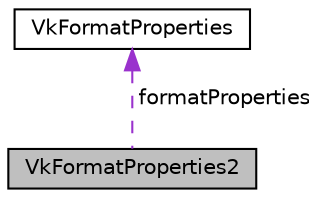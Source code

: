 digraph "VkFormatProperties2"
{
 // LATEX_PDF_SIZE
  edge [fontname="Helvetica",fontsize="10",labelfontname="Helvetica",labelfontsize="10"];
  node [fontname="Helvetica",fontsize="10",shape=record];
  Node1 [label="VkFormatProperties2",height=0.2,width=0.4,color="black", fillcolor="grey75", style="filled", fontcolor="black",tooltip=" "];
  Node2 -> Node1 [dir="back",color="darkorchid3",fontsize="10",style="dashed",label=" formatProperties" ,fontname="Helvetica"];
  Node2 [label="VkFormatProperties",height=0.2,width=0.4,color="black", fillcolor="white", style="filled",URL="$structVkFormatProperties.html",tooltip=" "];
}
